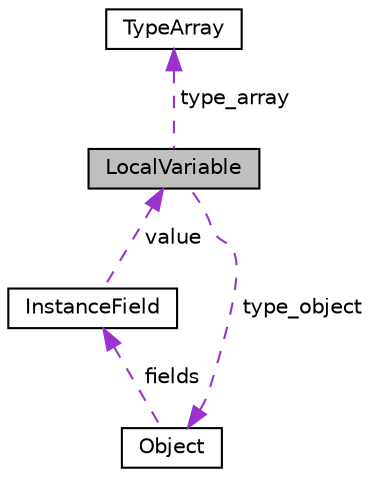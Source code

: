 digraph "LocalVariable"
{
  edge [fontname="Helvetica",fontsize="10",labelfontname="Helvetica",labelfontsize="10"];
  node [fontname="Helvetica",fontsize="10",shape=record];
  Node1 [label="LocalVariable",height=0.2,width=0.4,color="black", fillcolor="grey75", style="filled", fontcolor="black"];
  Node2 -> Node1 [dir="back",color="darkorchid3",fontsize="10",style="dashed",label=" type_object" ];
  Node2 [label="Object",height=0.2,width=0.4,color="black", fillcolor="white", style="filled",URL="$structObject.html"];
  Node3 -> Node2 [dir="back",color="darkorchid3",fontsize="10",style="dashed",label=" fields" ];
  Node3 [label="InstanceField",height=0.2,width=0.4,color="black", fillcolor="white", style="filled",URL="$structInstanceField.html"];
  Node1 -> Node3 [dir="back",color="darkorchid3",fontsize="10",style="dashed",label=" value" ];
  Node4 -> Node1 [dir="back",color="darkorchid3",fontsize="10",style="dashed",label=" type_array" ];
  Node4 [label="TypeArray",height=0.2,width=0.4,color="black", fillcolor="white", style="filled",URL="$structTypeArray.html",tooltip="Representa uma estrutura de dados tipo array dentro da JVM. "];
}
